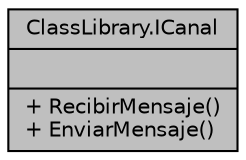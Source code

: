 digraph "ClassLibrary.ICanal"
{
 // INTERACTIVE_SVG=YES
 // LATEX_PDF_SIZE
  edge [fontname="Helvetica",fontsize="10",labelfontname="Helvetica",labelfontsize="10"];
  node [fontname="Helvetica",fontsize="10",shape=record];
  Node1 [label="{ClassLibrary.ICanal\n||+ RecibirMensaje()\l+ EnviarMensaje()\l}",height=0.2,width=0.4,color="black", fillcolor="grey75", style="filled", fontcolor="black",tooltip="Esta clase respresenta la interfaz de los canales."];
}
